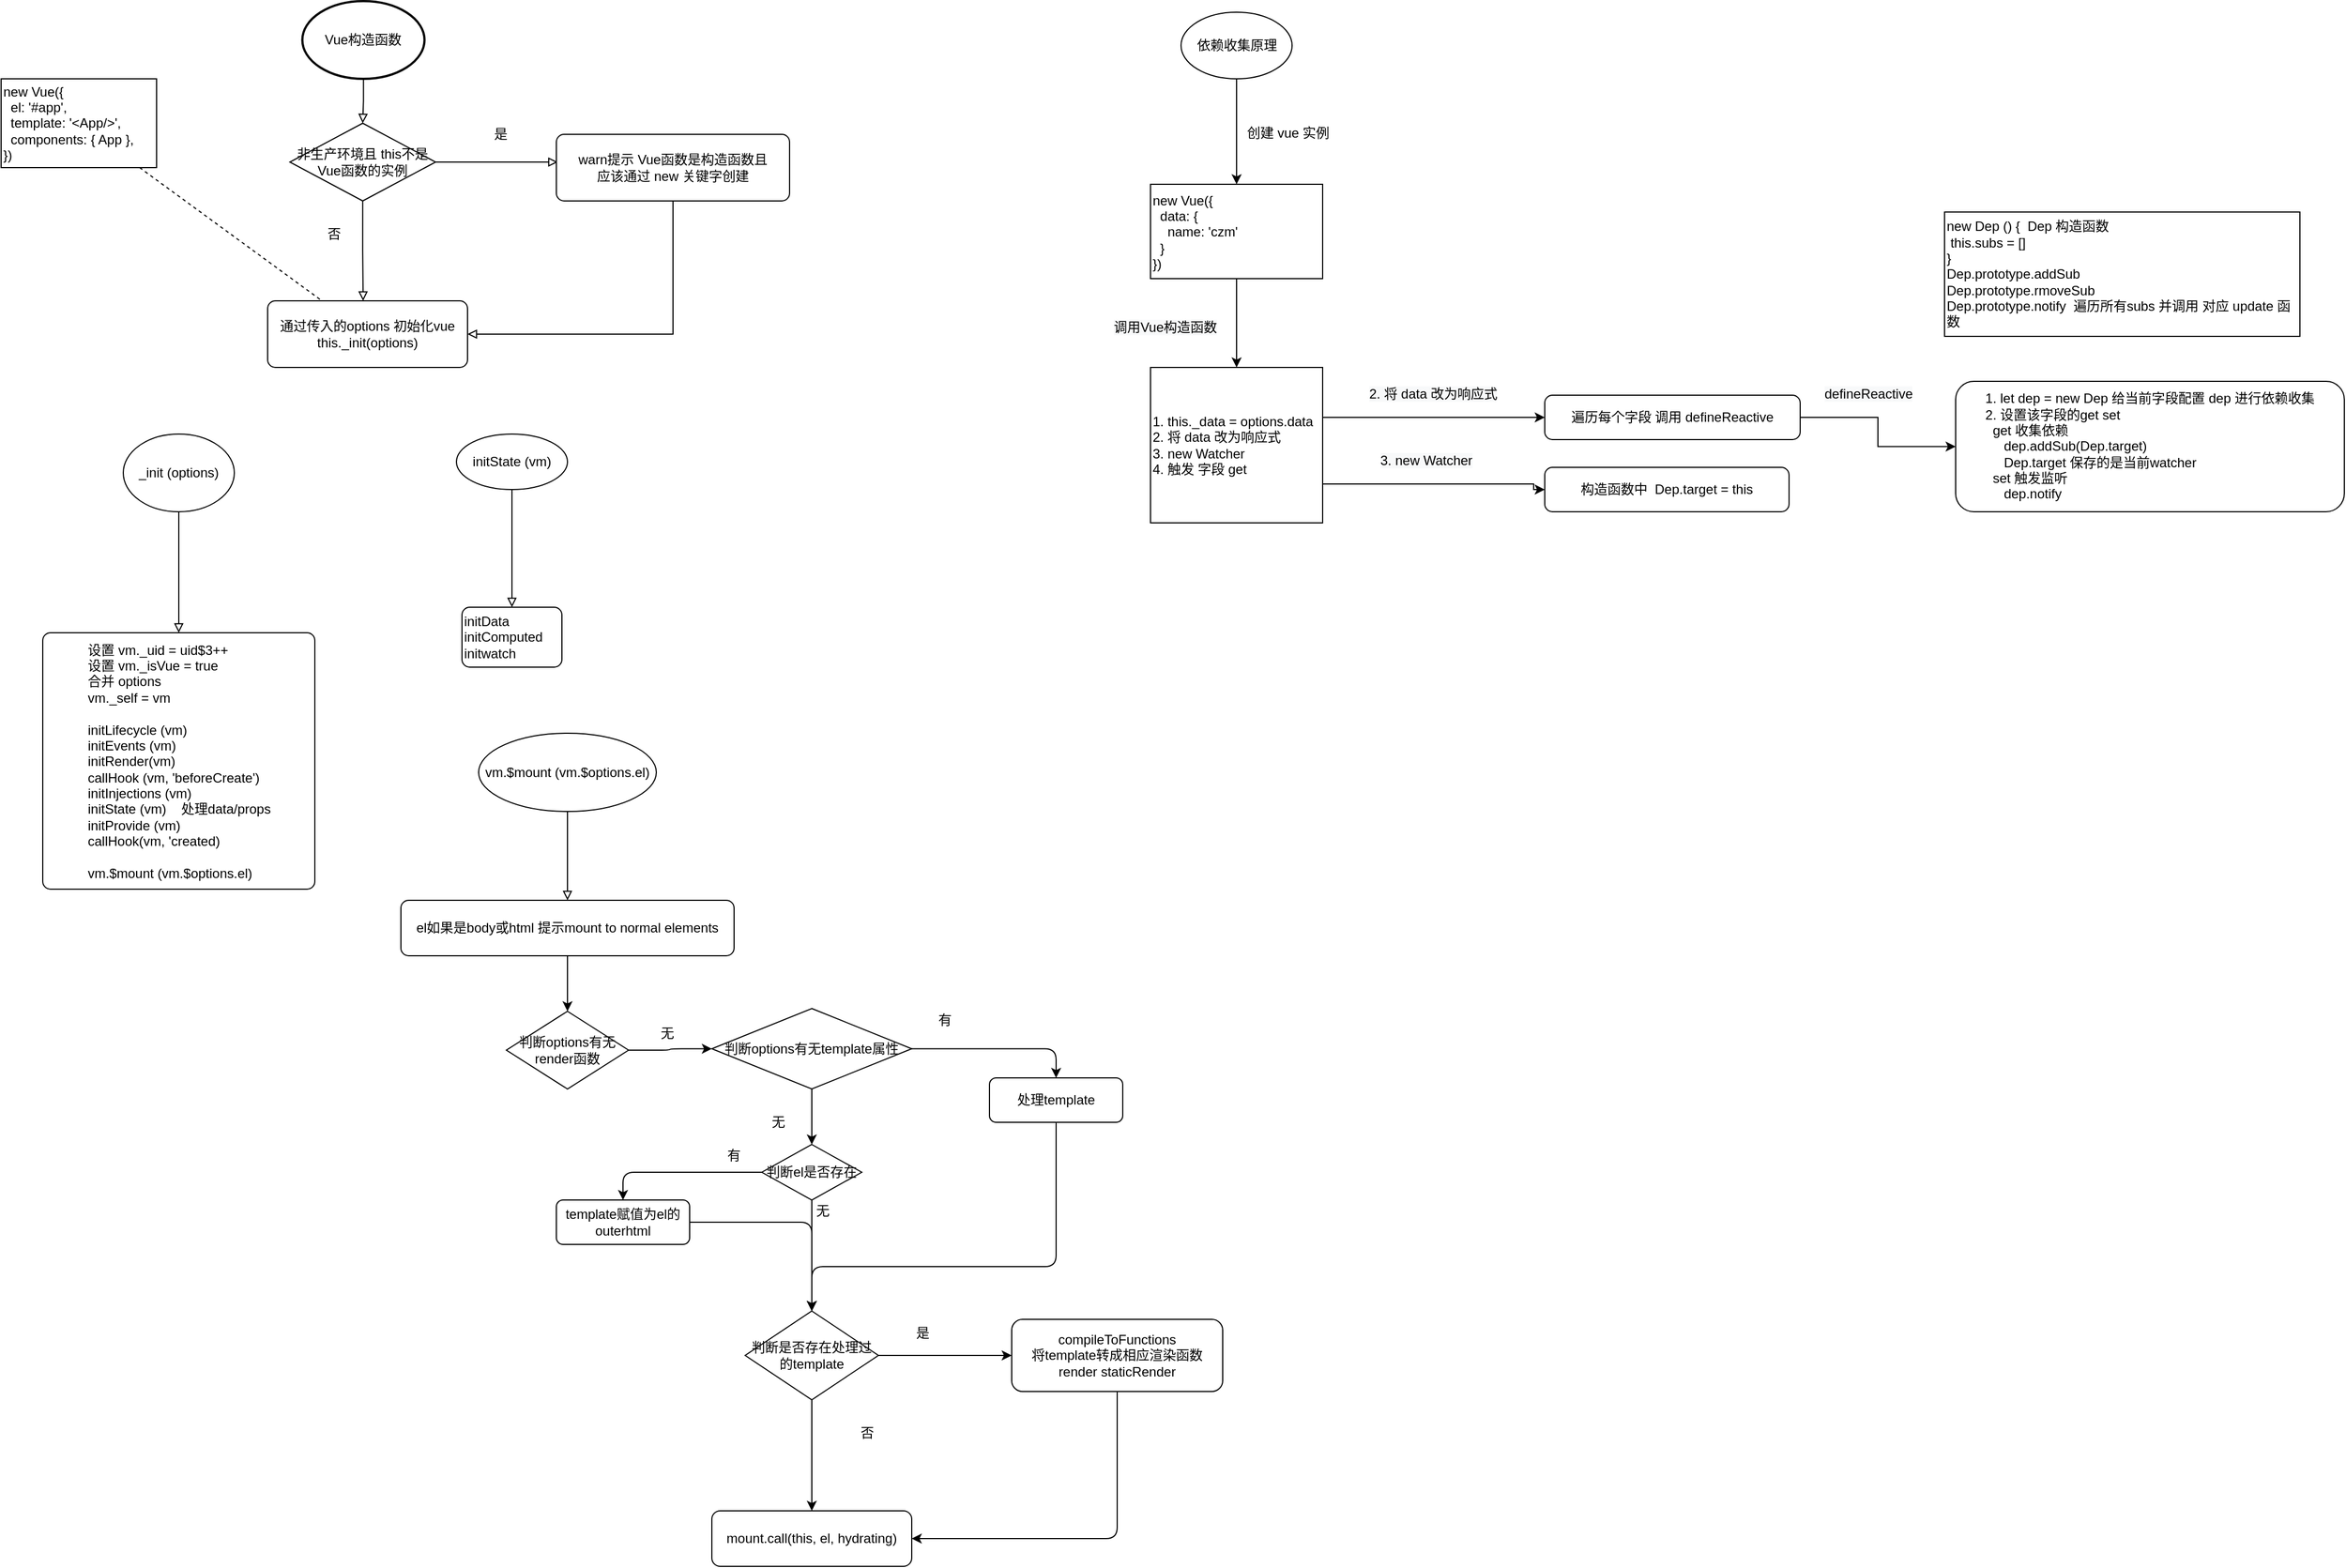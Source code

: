 <mxfile version="14.6.3" type="github">
  <diagram id="C5RBs43oDa-KdzZeNtuy" name="Page-1">
    <mxGraphModel dx="2249" dy="1931" grid="1" gridSize="10" guides="1" tooltips="1" connect="1" arrows="1" fold="1" page="1" pageScale="1" pageWidth="827" pageHeight="1169" math="0" shadow="0">
      <root>
        <mxCell id="WIyWlLk6GJQsqaUBKTNV-0" />
        <mxCell id="WIyWlLk6GJQsqaUBKTNV-1" parent="WIyWlLk6GJQsqaUBKTNV-0" />
        <mxCell id="px5DFVO-k1kZFDJR76U2-18" style="edgeStyle=orthogonalEdgeStyle;rounded=0;orthogonalLoop=1;jettySize=auto;html=1;endArrow=block;endFill=0;entryX=0.5;entryY=0;entryDx=0;entryDy=0;entryPerimeter=0;" parent="WIyWlLk6GJQsqaUBKTNV-1" source="px5DFVO-k1kZFDJR76U2-19" target="px5DFVO-k1kZFDJR76U2-21" edge="1">
          <mxGeometry relative="1" as="geometry">
            <mxPoint x="-333.75" y="-990" as="targetPoint" />
          </mxGeometry>
        </mxCell>
        <mxCell id="px5DFVO-k1kZFDJR76U2-19" value="Vue构造函数" style="strokeWidth=2;html=1;shape=mxgraph.flowchart.start_2;whiteSpace=wrap;" parent="WIyWlLk6GJQsqaUBKTNV-1" vertex="1">
          <mxGeometry x="-388.75" y="-1130" width="110" height="70" as="geometry" />
        </mxCell>
        <mxCell id="px5DFVO-k1kZFDJR76U2-20" style="edgeStyle=orthogonalEdgeStyle;rounded=0;orthogonalLoop=1;jettySize=auto;html=1;exitX=1;exitY=0.5;exitDx=0;exitDy=0;exitPerimeter=0;endArrow=block;endFill=0;" parent="WIyWlLk6GJQsqaUBKTNV-1" source="px5DFVO-k1kZFDJR76U2-21" edge="1">
          <mxGeometry relative="1" as="geometry">
            <mxPoint x="-158.75" y="-985" as="targetPoint" />
          </mxGeometry>
        </mxCell>
        <mxCell id="px5DFVO-k1kZFDJR76U2-23" style="edgeStyle=orthogonalEdgeStyle;rounded=0;orthogonalLoop=1;jettySize=auto;html=1;exitX=0.5;exitY=1;exitDx=0;exitDy=0;exitPerimeter=0;endArrow=block;endFill=0;" parent="WIyWlLk6GJQsqaUBKTNV-1" source="px5DFVO-k1kZFDJR76U2-21" edge="1">
          <mxGeometry relative="1" as="geometry">
            <mxPoint x="-334" y="-860" as="targetPoint" />
          </mxGeometry>
        </mxCell>
        <mxCell id="px5DFVO-k1kZFDJR76U2-21" value="非生产环境且 this不是Vue函数的实例" style="strokeWidth=1;html=1;shape=mxgraph.flowchart.decision;whiteSpace=wrap;" parent="WIyWlLk6GJQsqaUBKTNV-1" vertex="1">
          <mxGeometry x="-400" y="-1020" width="131.25" height="70" as="geometry" />
        </mxCell>
        <mxCell id="px5DFVO-k1kZFDJR76U2-22" value="是" style="text;html=1;strokeColor=none;fillColor=none;align=center;verticalAlign=middle;whiteSpace=wrap;rounded=0;" parent="WIyWlLk6GJQsqaUBKTNV-1" vertex="1">
          <mxGeometry x="-230" y="-1020" width="40" height="20" as="geometry" />
        </mxCell>
        <mxCell id="px5DFVO-k1kZFDJR76U2-25" value="通过传入的options 初始化vue&lt;br&gt;this._init(options)" style="rounded=1;whiteSpace=wrap;html=1;absoluteArcSize=1;arcSize=14;strokeWidth=1;" parent="WIyWlLk6GJQsqaUBKTNV-1" vertex="1">
          <mxGeometry x="-420" y="-860" width="180" height="60" as="geometry" />
        </mxCell>
        <mxCell id="px5DFVO-k1kZFDJR76U2-27" style="edgeStyle=orthogonalEdgeStyle;rounded=0;orthogonalLoop=1;jettySize=auto;html=1;exitX=0.5;exitY=1;exitDx=0;exitDy=0;entryX=1;entryY=0.5;entryDx=0;entryDy=0;endArrow=block;endFill=0;" parent="WIyWlLk6GJQsqaUBKTNV-1" source="px5DFVO-k1kZFDJR76U2-26" target="px5DFVO-k1kZFDJR76U2-25" edge="1">
          <mxGeometry relative="1" as="geometry" />
        </mxCell>
        <mxCell id="px5DFVO-k1kZFDJR76U2-26" value="warn提示 Vue函数是构造函数且&lt;br&gt;应该通过 new 关键字创建" style="rounded=1;whiteSpace=wrap;html=1;absoluteArcSize=1;arcSize=14;strokeWidth=1;" parent="WIyWlLk6GJQsqaUBKTNV-1" vertex="1">
          <mxGeometry x="-160" y="-1010" width="210" height="60" as="geometry" />
        </mxCell>
        <mxCell id="px5DFVO-k1kZFDJR76U2-28" value="否" style="text;html=1;strokeColor=none;fillColor=none;align=center;verticalAlign=middle;whiteSpace=wrap;rounded=0;" parent="WIyWlLk6GJQsqaUBKTNV-1" vertex="1">
          <mxGeometry x="-380" y="-930" width="40" height="20" as="geometry" />
        </mxCell>
        <mxCell id="px5DFVO-k1kZFDJR76U2-29" value="&lt;div&gt;new Vue({&lt;/div&gt;&lt;div&gt;&amp;nbsp; el: &#39;#app&#39;,&lt;/div&gt;&lt;div&gt;&amp;nbsp; template: &#39;&amp;lt;App/&amp;gt;&#39;,&lt;/div&gt;&lt;div&gt;&amp;nbsp; components: { App },&lt;/div&gt;&lt;div&gt;})&lt;/div&gt;" style="rounded=0;whiteSpace=wrap;html=1;strokeWidth=1;align=left;" parent="WIyWlLk6GJQsqaUBKTNV-1" vertex="1">
          <mxGeometry x="-660" y="-1060" width="140" height="80" as="geometry" />
        </mxCell>
        <mxCell id="px5DFVO-k1kZFDJR76U2-31" value="" style="endArrow=none;dashed=1;html=1;" parent="WIyWlLk6GJQsqaUBKTNV-1" source="px5DFVO-k1kZFDJR76U2-29" target="px5DFVO-k1kZFDJR76U2-25" edge="1">
          <mxGeometry width="50" height="50" relative="1" as="geometry">
            <mxPoint x="-350" y="-940" as="sourcePoint" />
            <mxPoint x="-300" y="-990" as="targetPoint" />
          </mxGeometry>
        </mxCell>
        <mxCell id="px5DFVO-k1kZFDJR76U2-34" style="edgeStyle=orthogonalEdgeStyle;rounded=0;orthogonalLoop=1;jettySize=auto;html=1;endArrow=block;endFill=0;entryX=0.5;entryY=0;entryDx=0;entryDy=0;" parent="WIyWlLk6GJQsqaUBKTNV-1" source="px5DFVO-k1kZFDJR76U2-33" target="px5DFVO-k1kZFDJR76U2-35" edge="1">
          <mxGeometry relative="1" as="geometry">
            <mxPoint x="-500" y="-590" as="targetPoint" />
          </mxGeometry>
        </mxCell>
        <mxCell id="px5DFVO-k1kZFDJR76U2-33" value="_init (options)" style="strokeWidth=1;html=1;shape=mxgraph.flowchart.start_2;whiteSpace=wrap;rounded=1;" parent="WIyWlLk6GJQsqaUBKTNV-1" vertex="1">
          <mxGeometry x="-550" y="-740" width="100" height="70" as="geometry" />
        </mxCell>
        <mxCell id="px5DFVO-k1kZFDJR76U2-35" value="&lt;div style=&quot;text-align: justify&quot;&gt;&lt;span&gt;设置 vm._uid = uid$3++&lt;/span&gt;&lt;/div&gt;&lt;div style=&quot;text-align: justify&quot;&gt;&lt;span&gt;设置 vm._isVue = true&lt;/span&gt;&lt;/div&gt;&lt;div style=&quot;text-align: justify&quot;&gt;合并 options&lt;/div&gt;&lt;div style=&quot;text-align: justify&quot;&gt;vm._self = vm&lt;/div&gt;&lt;div style=&quot;text-align: justify&quot;&gt;&lt;br&gt;&lt;/div&gt;&lt;div style=&quot;text-align: justify&quot;&gt;initLifecycle (vm)&lt;/div&gt;&lt;div style=&quot;text-align: justify&quot;&gt;initEvents (vm)&lt;/div&gt;&lt;div style=&quot;text-align: justify&quot;&gt;initRender(vm)&lt;/div&gt;&lt;div style=&quot;text-align: justify&quot;&gt;callHook (vm, &#39;beforeCreate&#39;)&lt;/div&gt;&lt;div style=&quot;text-align: justify&quot;&gt;initInjections (vm)&lt;/div&gt;&lt;div style=&quot;text-align: justify&quot;&gt;initState (vm)&amp;nbsp; &amp;nbsp; 处理data/props&lt;/div&gt;&lt;div style=&quot;text-align: justify&quot;&gt;initProvide (vm)&lt;/div&gt;&lt;div style=&quot;text-align: justify&quot;&gt;callHook(vm, &#39;created)&lt;/div&gt;&lt;div style=&quot;text-align: justify&quot;&gt;&lt;br&gt;&lt;/div&gt;&lt;div style=&quot;text-align: justify&quot;&gt;vm.$mount (vm.$options.el)&lt;/div&gt;" style="rounded=1;whiteSpace=wrap;html=1;absoluteArcSize=1;arcSize=14;strokeWidth=1;" parent="WIyWlLk6GJQsqaUBKTNV-1" vertex="1">
          <mxGeometry x="-622.5" y="-561" width="245" height="231" as="geometry" />
        </mxCell>
        <mxCell id="px5DFVO-k1kZFDJR76U2-37" style="edgeStyle=orthogonalEdgeStyle;rounded=0;orthogonalLoop=1;jettySize=auto;html=1;endArrow=block;endFill=0;entryX=0.5;entryY=0;entryDx=0;entryDy=0;" parent="WIyWlLk6GJQsqaUBKTNV-1" source="px5DFVO-k1kZFDJR76U2-36" target="px5DFVO-k1kZFDJR76U2-38" edge="1">
          <mxGeometry relative="1" as="geometry">
            <mxPoint x="-200" y="-600" as="targetPoint" />
          </mxGeometry>
        </mxCell>
        <mxCell id="px5DFVO-k1kZFDJR76U2-36" value="&lt;span style=&quot;text-align: justify&quot;&gt;initState (vm)&lt;/span&gt;" style="strokeWidth=1;html=1;shape=mxgraph.flowchart.start_2;whiteSpace=wrap;rounded=1;" parent="WIyWlLk6GJQsqaUBKTNV-1" vertex="1">
          <mxGeometry x="-250" y="-740" width="100" height="50" as="geometry" />
        </mxCell>
        <mxCell id="px5DFVO-k1kZFDJR76U2-38" value="initData&lt;br&gt;initComputed&lt;br&gt;&lt;div&gt;&lt;span&gt;initwatch&lt;/span&gt;&lt;/div&gt;" style="rounded=1;whiteSpace=wrap;html=1;absoluteArcSize=1;arcSize=14;strokeWidth=1;align=left;" parent="WIyWlLk6GJQsqaUBKTNV-1" vertex="1">
          <mxGeometry x="-245" y="-584" width="90" height="54" as="geometry" />
        </mxCell>
        <mxCell id="px5DFVO-k1kZFDJR76U2-41" style="edgeStyle=orthogonalEdgeStyle;rounded=0;orthogonalLoop=1;jettySize=auto;html=1;endArrow=block;endFill=0;entryX=0.5;entryY=0;entryDx=0;entryDy=0;" parent="WIyWlLk6GJQsqaUBKTNV-1" source="px5DFVO-k1kZFDJR76U2-39" target="px5DFVO-k1kZFDJR76U2-42" edge="1">
          <mxGeometry relative="1" as="geometry">
            <mxPoint x="-150" y="-340" as="targetPoint" />
          </mxGeometry>
        </mxCell>
        <mxCell id="px5DFVO-k1kZFDJR76U2-39" value="&lt;span style=&quot;text-align: justify&quot;&gt;vm.$mount (vm.$options.el)&lt;/span&gt;" style="strokeWidth=1;html=1;shape=mxgraph.flowchart.start_2;whiteSpace=wrap;rounded=1;" parent="WIyWlLk6GJQsqaUBKTNV-1" vertex="1">
          <mxGeometry x="-230" y="-470.5" width="160" height="70.5" as="geometry" />
        </mxCell>
        <mxCell id="px5DFVO-k1kZFDJR76U2-44" style="edgeStyle=orthogonalEdgeStyle;curved=0;rounded=1;sketch=0;orthogonalLoop=1;jettySize=auto;html=1;entryX=0.5;entryY=0;entryDx=0;entryDy=0;entryPerimeter=0;" parent="WIyWlLk6GJQsqaUBKTNV-1" source="px5DFVO-k1kZFDJR76U2-42" target="px5DFVO-k1kZFDJR76U2-46" edge="1">
          <mxGeometry relative="1" as="geometry">
            <mxPoint x="-150.95" y="-200" as="targetPoint" />
          </mxGeometry>
        </mxCell>
        <mxCell id="px5DFVO-k1kZFDJR76U2-42" value="el如果是body或html 提示mount to normal elements" style="rounded=1;whiteSpace=wrap;html=1;absoluteArcSize=1;arcSize=14;strokeWidth=1;" parent="WIyWlLk6GJQsqaUBKTNV-1" vertex="1">
          <mxGeometry x="-300" y="-320" width="300" height="50" as="geometry" />
        </mxCell>
        <mxCell id="px5DFVO-k1kZFDJR76U2-48" style="edgeStyle=orthogonalEdgeStyle;curved=0;rounded=1;sketch=0;orthogonalLoop=1;jettySize=auto;html=1;entryX=0;entryY=0.5;entryDx=0;entryDy=0;" parent="WIyWlLk6GJQsqaUBKTNV-1" source="px5DFVO-k1kZFDJR76U2-46" target="px5DFVO-k1kZFDJR76U2-50" edge="1">
          <mxGeometry relative="1" as="geometry">
            <mxPoint x="-20" y="-185" as="targetPoint" />
          </mxGeometry>
        </mxCell>
        <mxCell id="px5DFVO-k1kZFDJR76U2-46" value="判断options有无render函数" style="strokeWidth=1;html=1;shape=mxgraph.flowchart.decision;whiteSpace=wrap;rounded=0;sketch=0;" parent="WIyWlLk6GJQsqaUBKTNV-1" vertex="1">
          <mxGeometry x="-205" y="-220" width="110" height="70" as="geometry" />
        </mxCell>
        <mxCell id="px5DFVO-k1kZFDJR76U2-49" value="无" style="text;html=1;strokeColor=none;fillColor=none;align=center;verticalAlign=middle;whiteSpace=wrap;rounded=0;sketch=0;" parent="WIyWlLk6GJQsqaUBKTNV-1" vertex="1">
          <mxGeometry x="-80" y="-210" width="40" height="20" as="geometry" />
        </mxCell>
        <mxCell id="px5DFVO-k1kZFDJR76U2-51" style="edgeStyle=orthogonalEdgeStyle;curved=0;rounded=1;sketch=0;orthogonalLoop=1;jettySize=auto;html=1;entryX=0.5;entryY=0;entryDx=0;entryDy=0;" parent="WIyWlLk6GJQsqaUBKTNV-1" source="px5DFVO-k1kZFDJR76U2-50" target="px5DFVO-k1kZFDJR76U2-58" edge="1">
          <mxGeometry relative="1" as="geometry">
            <mxPoint x="70" y="-90" as="targetPoint" />
          </mxGeometry>
        </mxCell>
        <mxCell id="px5DFVO-k1kZFDJR76U2-54" style="edgeStyle=orthogonalEdgeStyle;curved=0;rounded=1;sketch=0;orthogonalLoop=1;jettySize=auto;html=1;exitX=1;exitY=0.5;exitDx=0;exitDy=0;entryX=0.5;entryY=0;entryDx=0;entryDy=0;" parent="WIyWlLk6GJQsqaUBKTNV-1" source="px5DFVO-k1kZFDJR76U2-50" target="px5DFVO-k1kZFDJR76U2-56" edge="1">
          <mxGeometry relative="1" as="geometry">
            <mxPoint x="220" y="-186" as="targetPoint" />
          </mxGeometry>
        </mxCell>
        <mxCell id="px5DFVO-k1kZFDJR76U2-50" value="判断options有无template属性" style="rhombus;whiteSpace=wrap;html=1;fontFamily=Helvetica;fontSize=12;fontColor=#000000;align=center;strokeColor=#000000;strokeWidth=1;fillColor=#ffffff;sketch=0;" parent="WIyWlLk6GJQsqaUBKTNV-1" vertex="1">
          <mxGeometry x="-20" y="-222.5" width="180" height="72.5" as="geometry" />
        </mxCell>
        <mxCell id="px5DFVO-k1kZFDJR76U2-53" value="无" style="text;html=1;strokeColor=none;fillColor=none;align=center;verticalAlign=middle;whiteSpace=wrap;rounded=0;sketch=0;" parent="WIyWlLk6GJQsqaUBKTNV-1" vertex="1">
          <mxGeometry x="20" y="-130" width="40" height="20" as="geometry" />
        </mxCell>
        <mxCell id="px5DFVO-k1kZFDJR76U2-55" value="有" style="text;html=1;strokeColor=none;fillColor=none;align=center;verticalAlign=middle;whiteSpace=wrap;rounded=0;sketch=0;" parent="WIyWlLk6GJQsqaUBKTNV-1" vertex="1">
          <mxGeometry x="170" y="-222" width="40" height="20" as="geometry" />
        </mxCell>
        <mxCell id="px5DFVO-k1kZFDJR76U2-72" style="edgeStyle=orthogonalEdgeStyle;curved=0;rounded=1;sketch=0;orthogonalLoop=1;jettySize=auto;html=1;entryX=0.5;entryY=0;entryDx=0;entryDy=0;" parent="WIyWlLk6GJQsqaUBKTNV-1" source="px5DFVO-k1kZFDJR76U2-56" target="px5DFVO-k1kZFDJR76U2-60" edge="1">
          <mxGeometry relative="1" as="geometry">
            <Array as="points">
              <mxPoint x="290" y="10" />
              <mxPoint x="70" y="10" />
            </Array>
          </mxGeometry>
        </mxCell>
        <mxCell id="px5DFVO-k1kZFDJR76U2-56" value="处理template" style="rounded=1;whiteSpace=wrap;html=1;sketch=0;strokeWidth=1;" parent="WIyWlLk6GJQsqaUBKTNV-1" vertex="1">
          <mxGeometry x="230" y="-160" width="120" height="40" as="geometry" />
        </mxCell>
        <mxCell id="px5DFVO-k1kZFDJR76U2-61" style="edgeStyle=orthogonalEdgeStyle;curved=0;rounded=1;sketch=0;orthogonalLoop=1;jettySize=auto;html=1;entryX=0.5;entryY=0;entryDx=0;entryDy=0;" parent="WIyWlLk6GJQsqaUBKTNV-1" source="px5DFVO-k1kZFDJR76U2-58" target="px5DFVO-k1kZFDJR76U2-60" edge="1">
          <mxGeometry relative="1" as="geometry" />
        </mxCell>
        <mxCell id="px5DFVO-k1kZFDJR76U2-67" style="edgeStyle=orthogonalEdgeStyle;curved=0;rounded=1;sketch=0;orthogonalLoop=1;jettySize=auto;html=1;entryX=0.5;entryY=0;entryDx=0;entryDy=0;" parent="WIyWlLk6GJQsqaUBKTNV-1" source="px5DFVO-k1kZFDJR76U2-58" target="px5DFVO-k1kZFDJR76U2-69" edge="1">
          <mxGeometry relative="1" as="geometry">
            <mxPoint x="-40" y="-75" as="targetPoint" />
          </mxGeometry>
        </mxCell>
        <mxCell id="px5DFVO-k1kZFDJR76U2-58" value="判断el是否存在" style="rhombus;whiteSpace=wrap;html=1;rounded=0;sketch=0;strokeWidth=1;" parent="WIyWlLk6GJQsqaUBKTNV-1" vertex="1">
          <mxGeometry x="25" y="-100" width="90" height="50" as="geometry" />
        </mxCell>
        <mxCell id="px5DFVO-k1kZFDJR76U2-74" style="edgeStyle=orthogonalEdgeStyle;curved=0;rounded=1;sketch=0;orthogonalLoop=1;jettySize=auto;html=1;entryX=0;entryY=0.5;entryDx=0;entryDy=0;" parent="WIyWlLk6GJQsqaUBKTNV-1" source="px5DFVO-k1kZFDJR76U2-60" target="px5DFVO-k1kZFDJR76U2-76" edge="1">
          <mxGeometry relative="1" as="geometry">
            <mxPoint x="200" y="85" as="targetPoint" />
          </mxGeometry>
        </mxCell>
        <mxCell id="px5DFVO-k1kZFDJR76U2-80" style="edgeStyle=orthogonalEdgeStyle;curved=0;rounded=1;sketch=0;orthogonalLoop=1;jettySize=auto;html=1;entryX=0.5;entryY=0;entryDx=0;entryDy=0;" parent="WIyWlLk6GJQsqaUBKTNV-1" source="px5DFVO-k1kZFDJR76U2-60" target="px5DFVO-k1kZFDJR76U2-78" edge="1">
          <mxGeometry relative="1" as="geometry" />
        </mxCell>
        <mxCell id="px5DFVO-k1kZFDJR76U2-60" value="判断是否存在处理过的template" style="rhombus;whiteSpace=wrap;html=1;fontFamily=Helvetica;fontSize=12;fontColor=#000000;align=center;strokeColor=#000000;strokeWidth=1;fillColor=#ffffff;sketch=0;" parent="WIyWlLk6GJQsqaUBKTNV-1" vertex="1">
          <mxGeometry x="10" y="50" width="120" height="80" as="geometry" />
        </mxCell>
        <mxCell id="px5DFVO-k1kZFDJR76U2-62" value="无" style="text;html=1;strokeColor=none;fillColor=none;align=center;verticalAlign=middle;whiteSpace=wrap;rounded=0;sketch=0;" parent="WIyWlLk6GJQsqaUBKTNV-1" vertex="1">
          <mxGeometry x="60" y="-50" width="40" height="20" as="geometry" />
        </mxCell>
        <mxCell id="px5DFVO-k1kZFDJR76U2-68" value="有" style="text;html=1;strokeColor=none;fillColor=none;align=center;verticalAlign=middle;whiteSpace=wrap;rounded=0;sketch=0;" parent="WIyWlLk6GJQsqaUBKTNV-1" vertex="1">
          <mxGeometry x="-20" y="-100" width="40" height="20" as="geometry" />
        </mxCell>
        <mxCell id="px5DFVO-k1kZFDJR76U2-71" style="edgeStyle=orthogonalEdgeStyle;curved=0;rounded=1;sketch=0;orthogonalLoop=1;jettySize=auto;html=1;entryX=0.5;entryY=0;entryDx=0;entryDy=0;" parent="WIyWlLk6GJQsqaUBKTNV-1" source="px5DFVO-k1kZFDJR76U2-69" target="px5DFVO-k1kZFDJR76U2-60" edge="1">
          <mxGeometry relative="1" as="geometry">
            <mxPoint x="70" as="targetPoint" />
            <Array as="points">
              <mxPoint x="70" y="-30" />
            </Array>
          </mxGeometry>
        </mxCell>
        <mxCell id="px5DFVO-k1kZFDJR76U2-69" value="template赋值为el的outerhtml" style="rounded=1;whiteSpace=wrap;html=1;sketch=0;strokeWidth=1;" parent="WIyWlLk6GJQsqaUBKTNV-1" vertex="1">
          <mxGeometry x="-160" y="-50" width="120" height="40" as="geometry" />
        </mxCell>
        <mxCell id="px5DFVO-k1kZFDJR76U2-75" value="是" style="text;html=1;strokeColor=none;fillColor=none;align=center;verticalAlign=middle;whiteSpace=wrap;rounded=0;sketch=0;" parent="WIyWlLk6GJQsqaUBKTNV-1" vertex="1">
          <mxGeometry x="150" y="60" width="40" height="20" as="geometry" />
        </mxCell>
        <mxCell id="px5DFVO-k1kZFDJR76U2-82" style="edgeStyle=orthogonalEdgeStyle;curved=0;rounded=1;sketch=0;orthogonalLoop=1;jettySize=auto;html=1;entryX=1;entryY=0.5;entryDx=0;entryDy=0;" parent="WIyWlLk6GJQsqaUBKTNV-1" source="px5DFVO-k1kZFDJR76U2-76" target="px5DFVO-k1kZFDJR76U2-78" edge="1">
          <mxGeometry relative="1" as="geometry">
            <Array as="points">
              <mxPoint x="345" y="255" />
            </Array>
          </mxGeometry>
        </mxCell>
        <mxCell id="px5DFVO-k1kZFDJR76U2-76" value="compileToFunctions&lt;br&gt;将template转成相应渲染函数&lt;br&gt;render staticRender" style="rounded=1;whiteSpace=wrap;html=1;sketch=0;strokeWidth=1;" parent="WIyWlLk6GJQsqaUBKTNV-1" vertex="1">
          <mxGeometry x="250" y="57.5" width="190" height="65" as="geometry" />
        </mxCell>
        <mxCell id="px5DFVO-k1kZFDJR76U2-78" value="mount.call(this, el, hydrating)" style="rounded=1;whiteSpace=wrap;html=1;sketch=0;strokeWidth=1;" parent="WIyWlLk6GJQsqaUBKTNV-1" vertex="1">
          <mxGeometry x="-20" y="230" width="180" height="50" as="geometry" />
        </mxCell>
        <mxCell id="px5DFVO-k1kZFDJR76U2-81" value="否" style="text;html=1;strokeColor=none;fillColor=none;align=center;verticalAlign=middle;whiteSpace=wrap;rounded=0;sketch=0;" parent="WIyWlLk6GJQsqaUBKTNV-1" vertex="1">
          <mxGeometry x="100" y="150" width="40" height="20" as="geometry" />
        </mxCell>
        <mxCell id="wziX6oQnGaDQpjEQgYpW-6" value="" style="edgeStyle=orthogonalEdgeStyle;rounded=0;orthogonalLoop=1;jettySize=auto;html=1;" edge="1" parent="WIyWlLk6GJQsqaUBKTNV-1" source="wziX6oQnGaDQpjEQgYpW-4" target="wziX6oQnGaDQpjEQgYpW-5">
          <mxGeometry relative="1" as="geometry" />
        </mxCell>
        <mxCell id="wziX6oQnGaDQpjEQgYpW-4" value="依赖收集原理" style="strokeWidth=1;html=1;shape=mxgraph.flowchart.start_1;whiteSpace=wrap;" vertex="1" parent="WIyWlLk6GJQsqaUBKTNV-1">
          <mxGeometry x="402.5" y="-1120" width="100" height="60" as="geometry" />
        </mxCell>
        <mxCell id="wziX6oQnGaDQpjEQgYpW-8" value="" style="edgeStyle=orthogonalEdgeStyle;rounded=0;orthogonalLoop=1;jettySize=auto;html=1;" edge="1" parent="WIyWlLk6GJQsqaUBKTNV-1" source="wziX6oQnGaDQpjEQgYpW-5" target="wziX6oQnGaDQpjEQgYpW-7">
          <mxGeometry relative="1" as="geometry" />
        </mxCell>
        <mxCell id="wziX6oQnGaDQpjEQgYpW-5" value="new Vue({&lt;br&gt;&amp;nbsp; data: {&lt;br&gt;&amp;nbsp; &amp;nbsp; name: &#39;czm&#39;&lt;br&gt;&amp;nbsp; }&lt;br&gt;})" style="whiteSpace=wrap;html=1;strokeWidth=1;align=left;" vertex="1" parent="WIyWlLk6GJQsqaUBKTNV-1">
          <mxGeometry x="375" y="-965" width="155" height="85" as="geometry" />
        </mxCell>
        <mxCell id="wziX6oQnGaDQpjEQgYpW-11" style="edgeStyle=orthogonalEdgeStyle;rounded=0;orthogonalLoop=1;jettySize=auto;html=1;exitX=1;exitY=0.5;exitDx=0;exitDy=0;entryX=0;entryY=0.5;entryDx=0;entryDy=0;" edge="1" parent="WIyWlLk6GJQsqaUBKTNV-1" source="wziX6oQnGaDQpjEQgYpW-7" target="wziX6oQnGaDQpjEQgYpW-14">
          <mxGeometry relative="1" as="geometry">
            <mxPoint x="850" y="-755" as="targetPoint" />
            <Array as="points">
              <mxPoint x="530" y="-755" />
            </Array>
          </mxGeometry>
        </mxCell>
        <mxCell id="wziX6oQnGaDQpjEQgYpW-20" style="edgeStyle=orthogonalEdgeStyle;rounded=0;orthogonalLoop=1;jettySize=auto;html=1;exitX=1;exitY=0.75;exitDx=0;exitDy=0;" edge="1" parent="WIyWlLk6GJQsqaUBKTNV-1" source="wziX6oQnGaDQpjEQgYpW-7" target="wziX6oQnGaDQpjEQgYpW-21">
          <mxGeometry relative="1" as="geometry">
            <mxPoint x="730" y="-695" as="targetPoint" />
            <Array as="points">
              <mxPoint x="720" y="-695" />
              <mxPoint x="720" y="-690" />
            </Array>
          </mxGeometry>
        </mxCell>
        <mxCell id="wziX6oQnGaDQpjEQgYpW-7" value="1. this._data = options.data&lt;br&gt;2. 将 data 改为响应式&lt;br&gt;3. new Watcher&lt;br&gt;4. 触发 字段 get" style="whiteSpace=wrap;html=1;strokeWidth=1;align=left;" vertex="1" parent="WIyWlLk6GJQsqaUBKTNV-1">
          <mxGeometry x="375" y="-800" width="155" height="140" as="geometry" />
        </mxCell>
        <mxCell id="wziX6oQnGaDQpjEQgYpW-9" value="&lt;span style=&quot;color: rgb(0, 0, 0); font-family: helvetica; font-size: 12px; font-style: normal; font-weight: 400; letter-spacing: normal; text-align: left; text-indent: 0px; text-transform: none; word-spacing: 0px; background-color: rgb(248, 249, 250); display: inline; float: none;&quot;&gt;调用Vue构造函数&lt;/span&gt;" style="text;whiteSpace=wrap;html=1;" vertex="1" parent="WIyWlLk6GJQsqaUBKTNV-1">
          <mxGeometry x="340" y="-850" width="120" height="30" as="geometry" />
        </mxCell>
        <mxCell id="wziX6oQnGaDQpjEQgYpW-10" value="&lt;font face=&quot;helvetica&quot;&gt;创建 vue 实例&lt;/font&gt;" style="text;whiteSpace=wrap;html=1;" vertex="1" parent="WIyWlLk6GJQsqaUBKTNV-1">
          <mxGeometry x="460" y="-1025" width="120" height="30" as="geometry" />
        </mxCell>
        <mxCell id="wziX6oQnGaDQpjEQgYpW-12" value="&lt;span style=&quot;color: rgb(0, 0, 0); font-family: helvetica; font-size: 12px; font-style: normal; font-weight: 400; letter-spacing: normal; text-align: left; text-indent: 0px; text-transform: none; word-spacing: 0px; background-color: rgb(248, 249, 250); display: inline; float: none;&quot;&gt;2. 将 data 改为响应式&lt;/span&gt;" style="text;whiteSpace=wrap;html=1;" vertex="1" parent="WIyWlLk6GJQsqaUBKTNV-1">
          <mxGeometry x="570" y="-790" width="140" height="30" as="geometry" />
        </mxCell>
        <mxCell id="wziX6oQnGaDQpjEQgYpW-18" value="" style="edgeStyle=orthogonalEdgeStyle;rounded=0;orthogonalLoop=1;jettySize=auto;html=1;" edge="1" parent="WIyWlLk6GJQsqaUBKTNV-1" source="wziX6oQnGaDQpjEQgYpW-14" target="wziX6oQnGaDQpjEQgYpW-17">
          <mxGeometry relative="1" as="geometry" />
        </mxCell>
        <mxCell id="wziX6oQnGaDQpjEQgYpW-14" value="遍历每个字段 调用 defineReactive" style="rounded=1;whiteSpace=wrap;html=1;absoluteArcSize=1;arcSize=14;strokeWidth=1;" vertex="1" parent="WIyWlLk6GJQsqaUBKTNV-1">
          <mxGeometry x="730" y="-775" width="230" height="40" as="geometry" />
        </mxCell>
        <mxCell id="wziX6oQnGaDQpjEQgYpW-17" value="1. let dep = new Dep 给当前字段配置 dep 进行依赖收集&lt;br&gt;&lt;div style=&quot;text-align: left&quot;&gt;&lt;span&gt;2. 设置该字段的get set&lt;/span&gt;&lt;/div&gt;&lt;div style=&quot;text-align: left&quot;&gt;&lt;span&gt;&amp;nbsp; get 收集依赖&lt;/span&gt;&lt;/div&gt;&lt;div style=&quot;text-align: left&quot;&gt;&lt;span&gt;&amp;nbsp; &amp;nbsp; &amp;nbsp;dep.addSub(Dep.target)&lt;/span&gt;&lt;/div&gt;&lt;div style=&quot;text-align: left&quot;&gt;&lt;span&gt;&amp;nbsp; &amp;nbsp; &amp;nbsp;Dep.target 保存的是当前watcher&lt;/span&gt;&lt;/div&gt;&lt;div style=&quot;text-align: left&quot;&gt;&amp;nbsp; set 触发监听&lt;/div&gt;&lt;div style=&quot;text-align: left&quot;&gt;&amp;nbsp; &amp;nbsp; &amp;nbsp;dep.notify&amp;nbsp;&amp;nbsp;&lt;/div&gt;" style="rounded=1;whiteSpace=wrap;html=1;strokeWidth=1;arcSize=14;" vertex="1" parent="WIyWlLk6GJQsqaUBKTNV-1">
          <mxGeometry x="1100" y="-787.5" width="350" height="117.5" as="geometry" />
        </mxCell>
        <mxCell id="wziX6oQnGaDQpjEQgYpW-19" value="&lt;span style=&quot;color: rgb(0, 0, 0); font-family: helvetica; font-size: 12px; font-style: normal; font-weight: 400; letter-spacing: normal; text-align: center; text-indent: 0px; text-transform: none; word-spacing: 0px; background-color: rgb(248, 249, 250); display: inline; float: none;&quot;&gt;defineReactive&lt;/span&gt;" style="text;whiteSpace=wrap;html=1;" vertex="1" parent="WIyWlLk6GJQsqaUBKTNV-1">
          <mxGeometry x="980" y="-790" width="100" height="30" as="geometry" />
        </mxCell>
        <mxCell id="wziX6oQnGaDQpjEQgYpW-21" value="构造函数中&amp;nbsp; Dep.target = this" style="rounded=1;whiteSpace=wrap;html=1;absoluteArcSize=1;arcSize=14;strokeWidth=1;" vertex="1" parent="WIyWlLk6GJQsqaUBKTNV-1">
          <mxGeometry x="730" y="-710" width="220" height="40" as="geometry" />
        </mxCell>
        <mxCell id="wziX6oQnGaDQpjEQgYpW-22" value="&lt;span style=&quot;color: rgb(0, 0, 0); font-family: helvetica; font-size: 12px; font-style: normal; font-weight: 400; letter-spacing: normal; text-align: left; text-indent: 0px; text-transform: none; word-spacing: 0px; background-color: rgb(248, 249, 250); display: inline; float: none;&quot;&gt;3. new Watcher&lt;/span&gt;" style="text;whiteSpace=wrap;html=1;" vertex="1" parent="WIyWlLk6GJQsqaUBKTNV-1">
          <mxGeometry x="580" y="-730" width="110" height="30" as="geometry" />
        </mxCell>
        <mxCell id="wziX6oQnGaDQpjEQgYpW-23" value="new Dep () {&amp;nbsp; Dep 构造函数&lt;br&gt;&amp;nbsp;this.subs = []&lt;br&gt;}&lt;br&gt;Dep.prototype.addSub&lt;br&gt;Dep.prototype.rmoveSub&lt;br&gt;Dep.prototype.notify&amp;nbsp; 遍历所有subs 并调用 对应 update 函数" style="rounded=0;whiteSpace=wrap;html=1;strokeWidth=1;align=left;" vertex="1" parent="WIyWlLk6GJQsqaUBKTNV-1">
          <mxGeometry x="1090" y="-940" width="320" height="112" as="geometry" />
        </mxCell>
      </root>
    </mxGraphModel>
  </diagram>
</mxfile>
